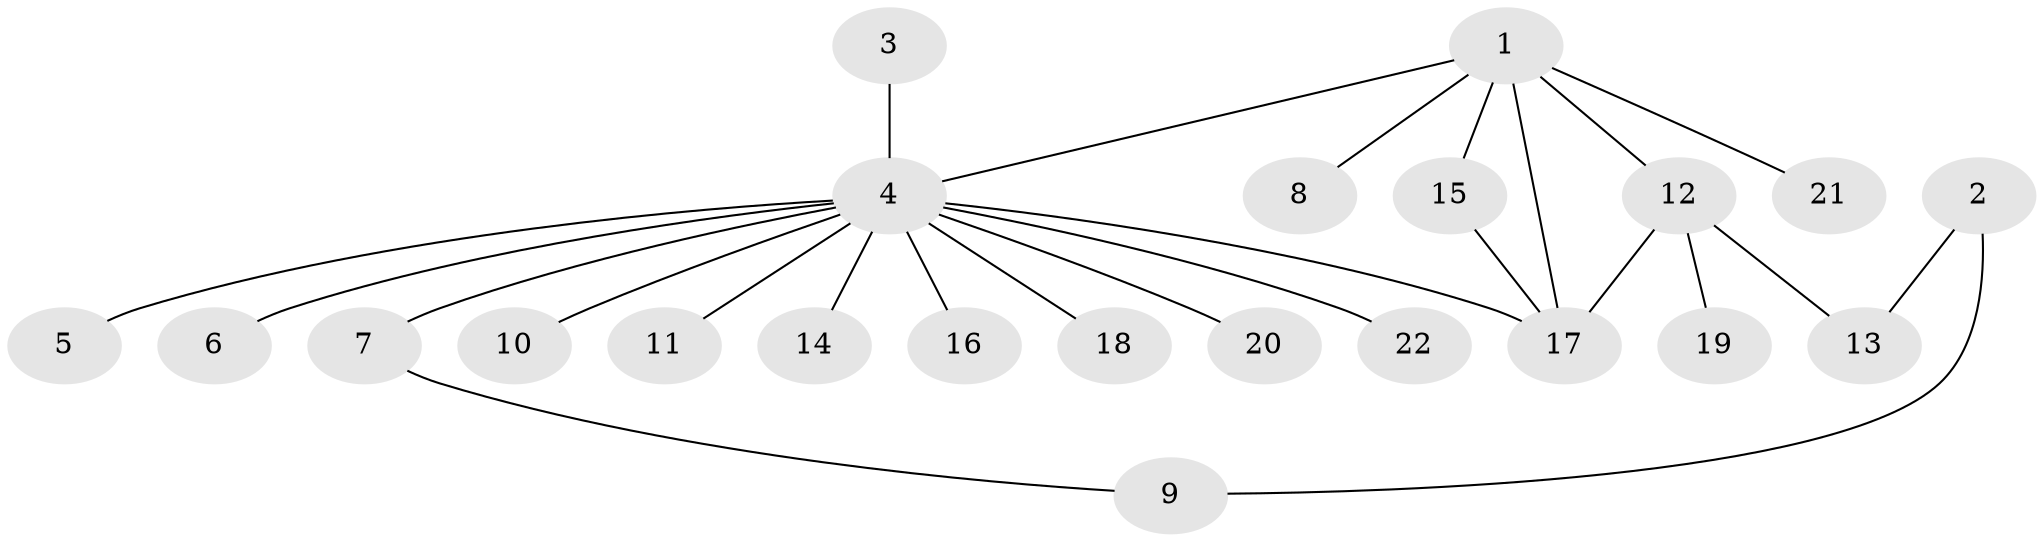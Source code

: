 // original degree distribution, {9: 0.018867924528301886, 17: 0.018867924528301886, 5: 0.018867924528301886, 4: 0.03773584905660377, 1: 0.5849056603773585, 2: 0.1509433962264151, 3: 0.1509433962264151, 6: 0.018867924528301886}
// Generated by graph-tools (version 1.1) at 2025/36/03/04/25 23:36:52]
// undirected, 22 vertices, 25 edges
graph export_dot {
  node [color=gray90,style=filled];
  1;
  2;
  3;
  4;
  5;
  6;
  7;
  8;
  9;
  10;
  11;
  12;
  13;
  14;
  15;
  16;
  17;
  18;
  19;
  20;
  21;
  22;
  1 -- 4 [weight=1.0];
  1 -- 8 [weight=1.0];
  1 -- 12 [weight=1.0];
  1 -- 15 [weight=1.0];
  1 -- 17 [weight=1.0];
  1 -- 21 [weight=1.0];
  2 -- 9 [weight=1.0];
  2 -- 13 [weight=1.0];
  3 -- 4 [weight=1.0];
  4 -- 5 [weight=1.0];
  4 -- 6 [weight=1.0];
  4 -- 7 [weight=1.0];
  4 -- 10 [weight=1.0];
  4 -- 11 [weight=1.0];
  4 -- 14 [weight=1.0];
  4 -- 16 [weight=1.0];
  4 -- 17 [weight=1.0];
  4 -- 18 [weight=1.0];
  4 -- 20 [weight=1.0];
  4 -- 22 [weight=1.0];
  7 -- 9 [weight=1.0];
  12 -- 13 [weight=1.0];
  12 -- 17 [weight=1.0];
  12 -- 19 [weight=1.0];
  15 -- 17 [weight=1.0];
}
